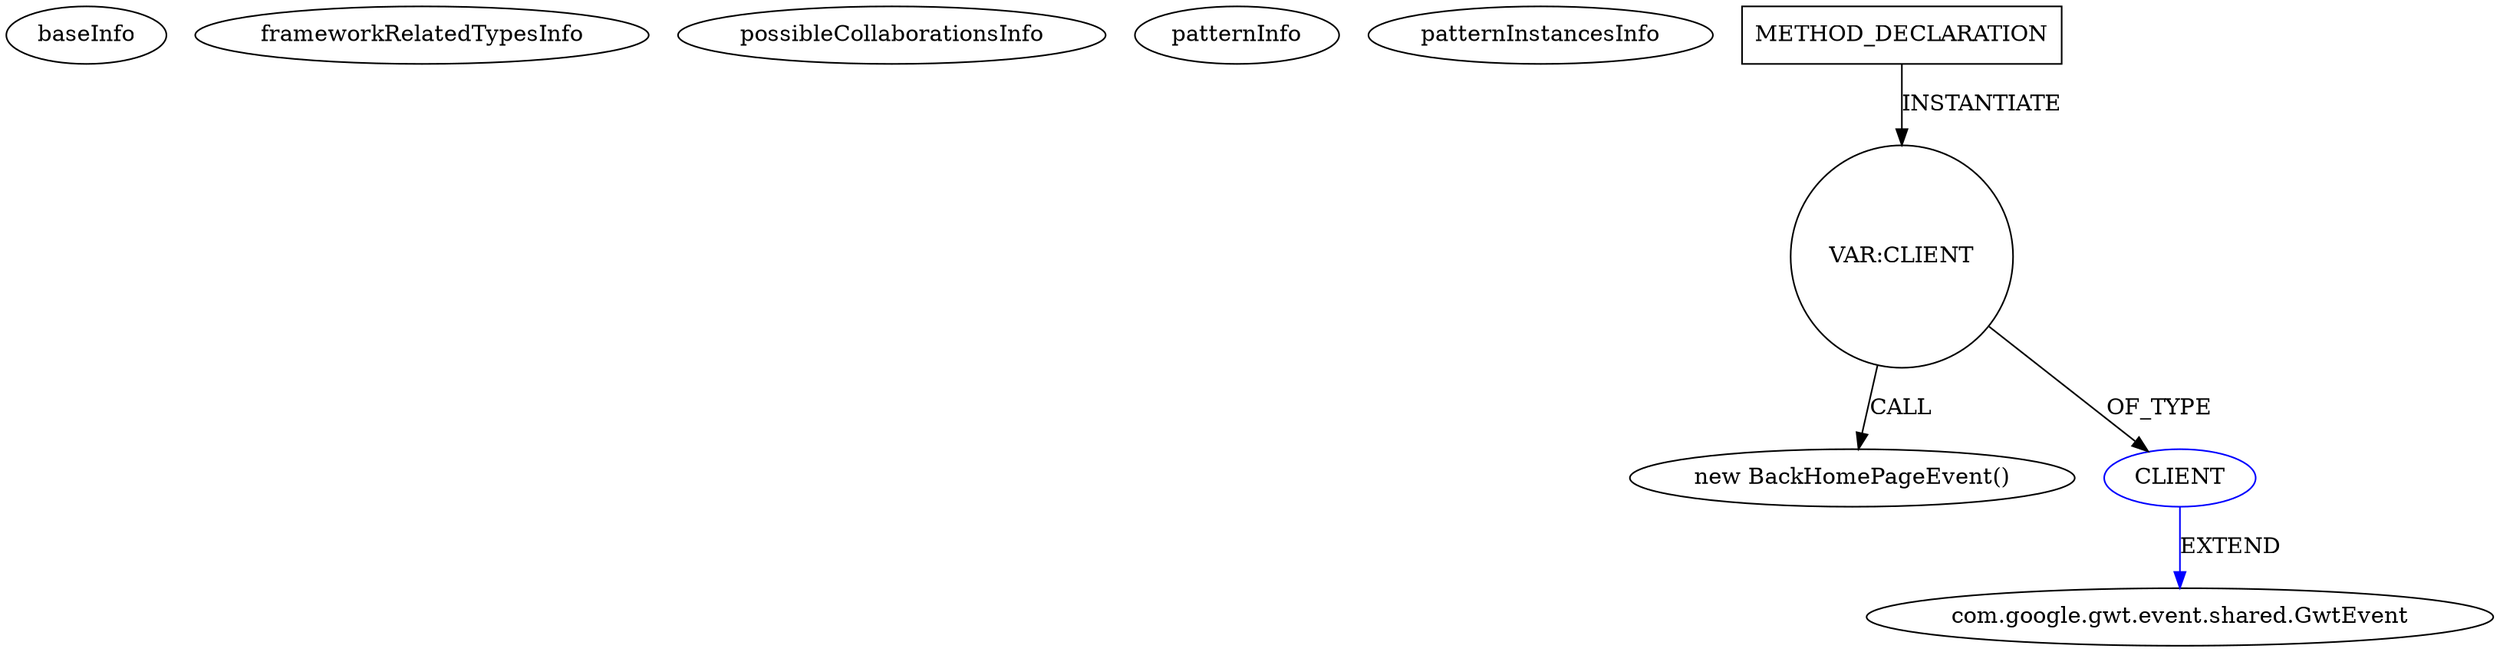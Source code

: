 digraph {
baseInfo[graphId=2005,category="pattern",isAnonymous=false,possibleRelation=false]
frameworkRelatedTypesInfo[]
possibleCollaborationsInfo[]
patternInfo[frequency=2.0,patternRootClient=null]
patternInstancesInfo[0="Masonu-Sample_MVP_pattern_with_GWT~/Masonu-Sample_MVP_pattern_with_GWT/Sample_MVP_pattern_with_GWT-master/src/fr/mason/louchart/client/view/MenuBarView.java~MenuBarView~308",1="Masonu-Sample_MVP_pattern_with_GWT~/Masonu-Sample_MVP_pattern_with_GWT/Sample_MVP_pattern_with_GWT-master/src/fr/mason/louchart/client/presenter/MenuBarPresenter.java~void bind()~305"]
20[label="new BackHomePageEvent()",vertexType="CONSTRUCTOR_CALL",isFrameworkType=false]
21[label="VAR:CLIENT",vertexType="VARIABLE_EXPRESION",isFrameworkType=false,shape=circle]
17[label="METHOD_DECLARATION",vertexType="CLIENT_METHOD_DECLARATION",isFrameworkType=false,shape=box]
22[label="CLIENT",vertexType="REFERENCE_CLIENT_CLASS_DECLARATION",isFrameworkType=false,color=blue]
16[label="com.google.gwt.event.shared.GwtEvent",vertexType="FRAMEWORK_CLASS_TYPE",isFrameworkType=false]
17->21[label="INSTANTIATE"]
21->22[label="OF_TYPE"]
21->20[label="CALL"]
22->16[label="EXTEND",color=blue]
}
